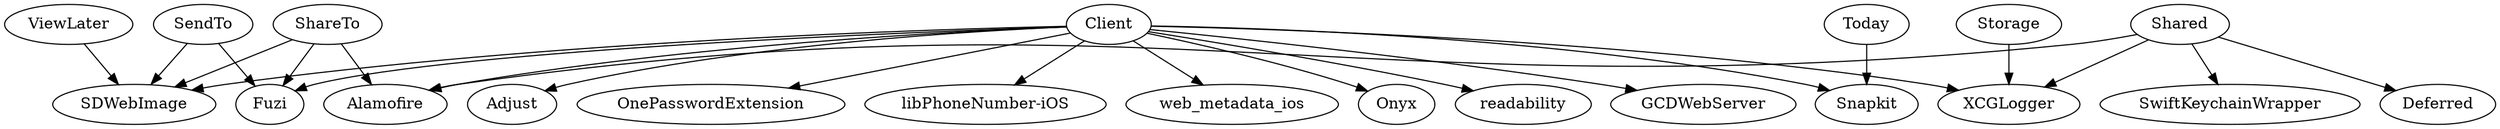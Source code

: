 digraph FxiOSCarthage {
  "Client" -> "Alamofire"
  "Client" -> "Snapkit"
  "Client" -> "SDWebImage"
  "Client" -> "GCDWebServer"
  "Client" -> "Adjust"
  "Client" -> "OnePasswordExtension"
  "Client" -> "libPhoneNumber-iOS"
  "Client" -> "web_metadata_ios"
  "Client" -> "XCGLogger"
  "Client" -> "Fuzi"
  "Client" -> "Onyx"
  "Client" -> "readability"
  "ShareTo" -> "Alamofire"
  "ShareTo" -> "SDWebImage"
  "ShareTo" -> "Fuzi"
  "Shared" -> "Alamofire"
  "Shared" -> "XCGLogger"
  "Shared" -> "SwiftKeychainWrapper"
  "Shared" -> "Deferred"
  "Today" -> "Snapkit"
  "SendTo" -> "SDWebImage"
  "SendTo" -> "Fuzi"
  "ViewLater" -> "SDWebImage"
  "Storage" -> "XCGLogger"
}
